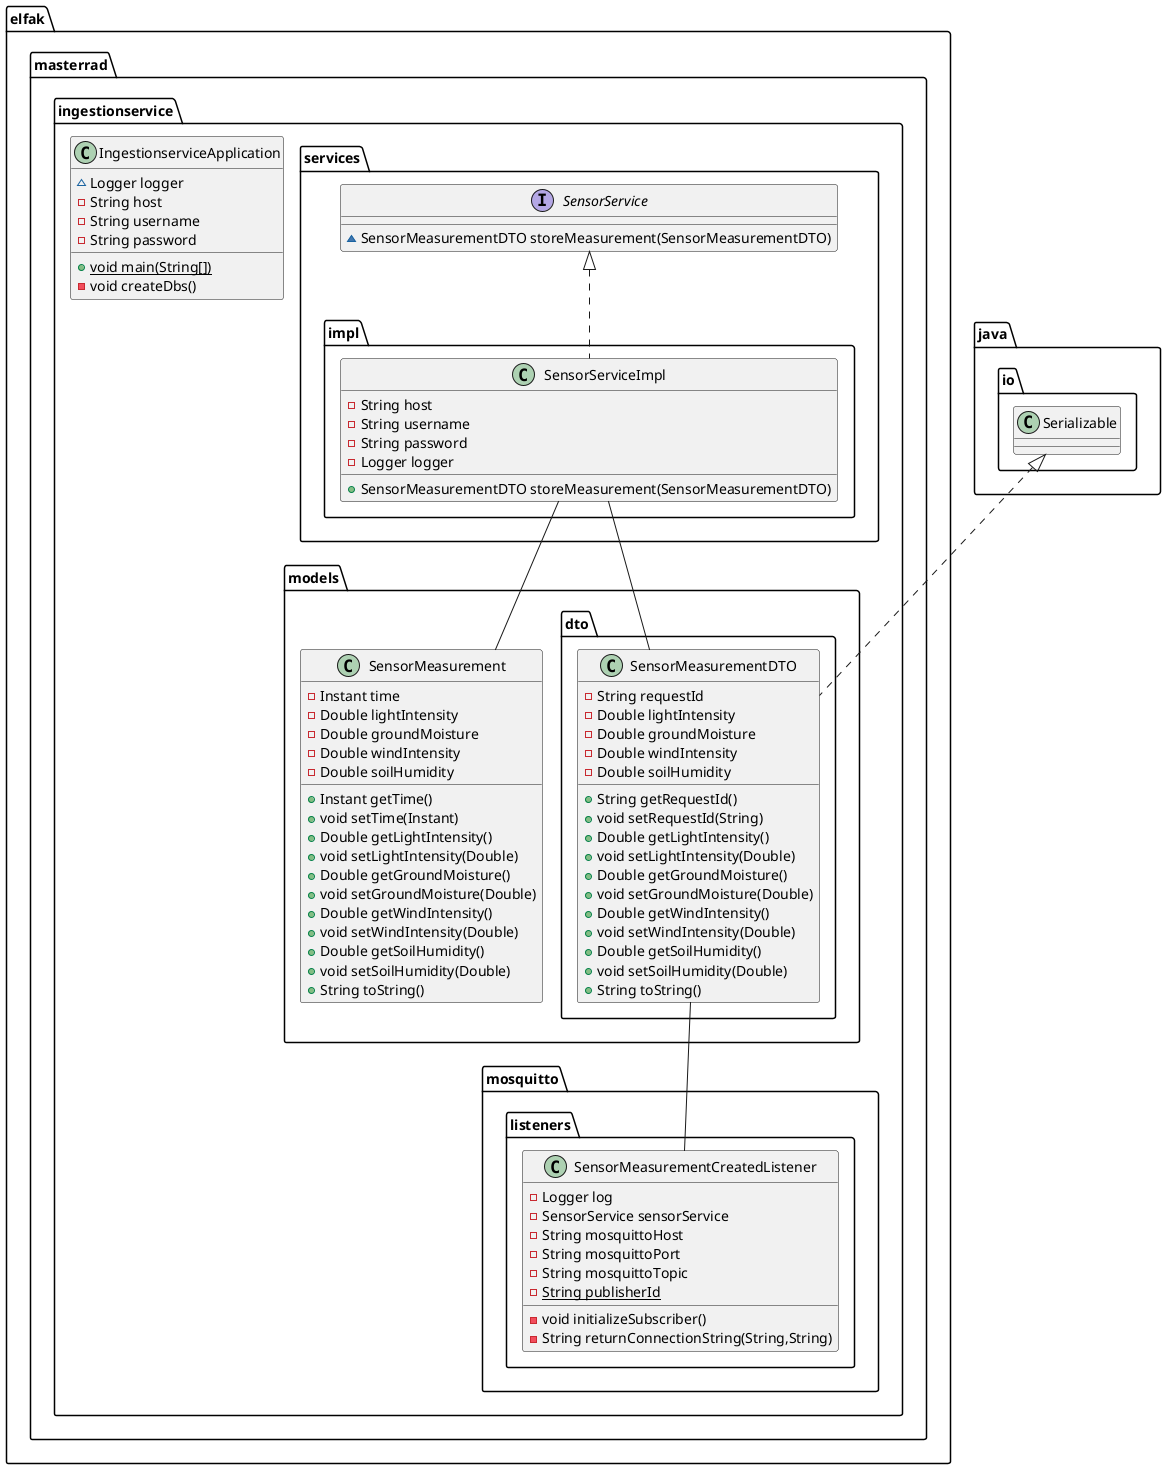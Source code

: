 @startuml
class elfak.masterrad.ingestionservice.IngestionserviceApplication {
~ Logger logger
- String host
- String username
- String password
+ {static} void main(String[])
- void createDbs()
}
class elfak.masterrad.ingestionservice.models.dto.SensorMeasurementDTO {
- String requestId
- Double lightIntensity
- Double groundMoisture
- Double windIntensity
- Double soilHumidity
+ String getRequestId()
+ void setRequestId(String)
+ Double getLightIntensity()
+ void setLightIntensity(Double)
+ Double getGroundMoisture()
+ void setGroundMoisture(Double)
+ Double getWindIntensity()
+ void setWindIntensity(Double)
+ Double getSoilHumidity()
+ void setSoilHumidity(Double)
+ String toString()
}
class elfak.masterrad.ingestionservice.mosquitto.listeners.SensorMeasurementCreatedListener {
- Logger log
- SensorService sensorService
- String mosquittoHost
- String mosquittoPort
- String mosquittoTopic
- {static} String publisherId
- void initializeSubscriber()
- String returnConnectionString(String,String)
}
interface elfak.masterrad.ingestionservice.services.SensorService {
~ SensorMeasurementDTO storeMeasurement(SensorMeasurementDTO)
}
class elfak.masterrad.ingestionservice.models.SensorMeasurement {
- Instant time
- Double lightIntensity
- Double groundMoisture
- Double windIntensity
- Double soilHumidity
+ Instant getTime()
+ void setTime(Instant)
+ Double getLightIntensity()
+ void setLightIntensity(Double)
+ Double getGroundMoisture()
+ void setGroundMoisture(Double)
+ Double getWindIntensity()
+ void setWindIntensity(Double)
+ Double getSoilHumidity()
+ void setSoilHumidity(Double)
+ String toString()
}
class elfak.masterrad.ingestionservice.services.impl.SensorServiceImpl {
- String host
- String username
- String password
- Logger logger
+ SensorMeasurementDTO storeMeasurement(SensorMeasurementDTO)
}


java.io.Serializable <|.. elfak.masterrad.ingestionservice.models.dto.SensorMeasurementDTO
elfak.masterrad.ingestionservice.services.SensorService <|.. elfak.masterrad.ingestionservice.services.impl.SensorServiceImpl
elfak.masterrad.ingestionservice.models.dto.SensorMeasurementDTO -- elfak.masterrad.ingestionservice.mosquitto.listeners.SensorMeasurementCreatedListener
elfak.masterrad.ingestionservice.models.SensorMeasurement -- elfak.masterrad.ingestionservice.services.impl.SensorServiceImpl
elfak.masterrad.ingestionservice.services.impl.SensorServiceImpl -- elfak.masterrad.ingestionservice.models.dto.SensorMeasurementDTO
@enduml
